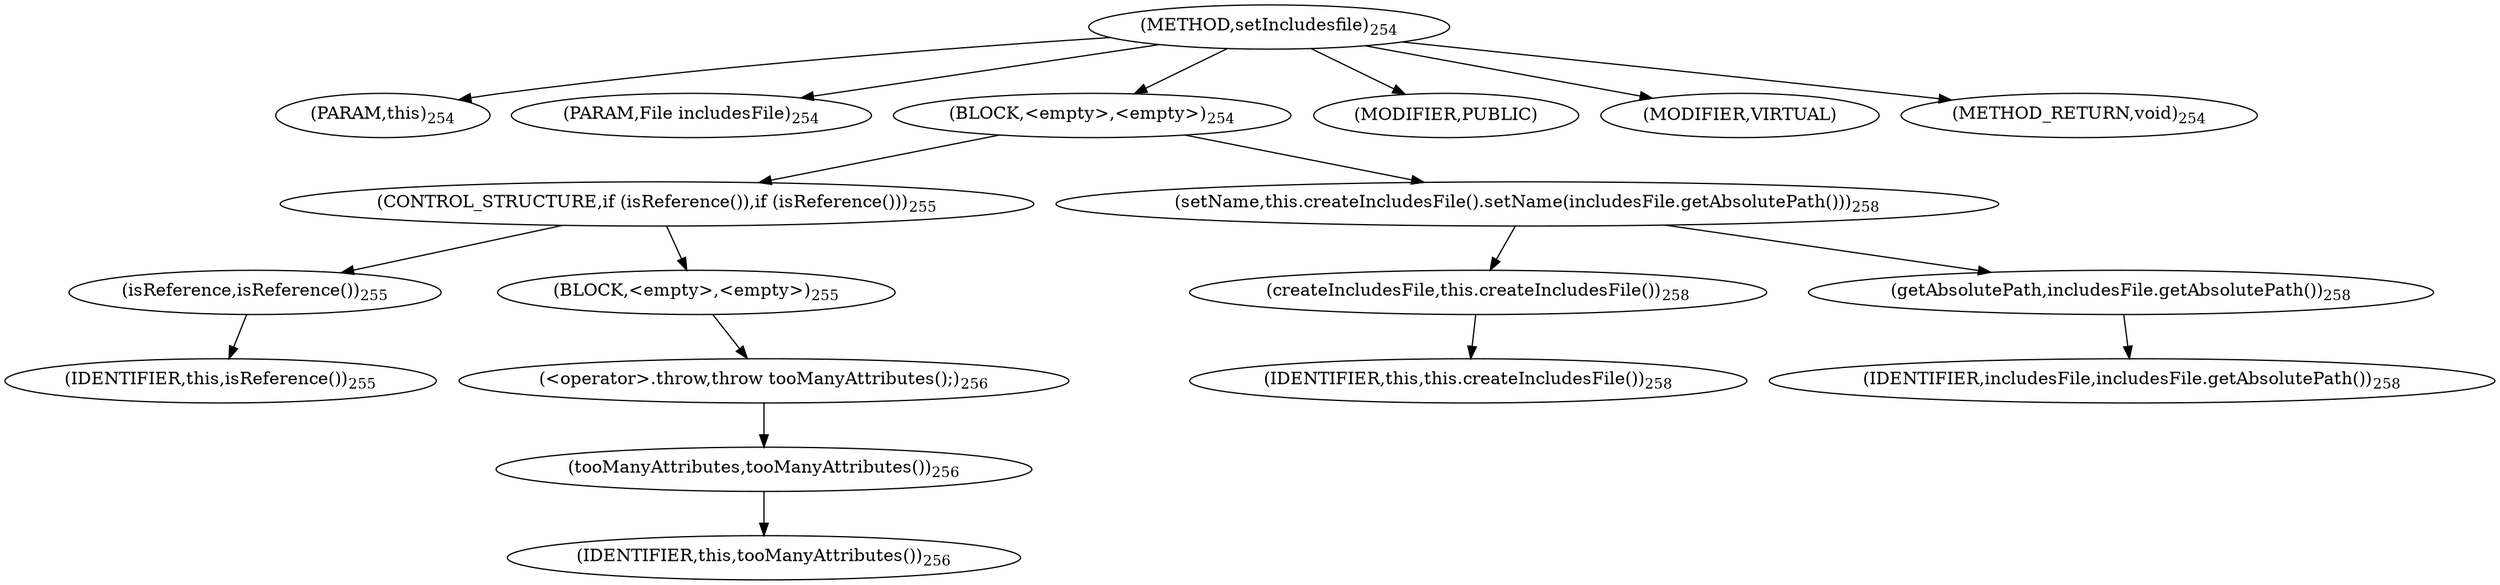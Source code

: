 digraph "setIncludesfile" {  
"528" [label = <(METHOD,setIncludesfile)<SUB>254</SUB>> ]
"63" [label = <(PARAM,this)<SUB>254</SUB>> ]
"529" [label = <(PARAM,File includesFile)<SUB>254</SUB>> ]
"530" [label = <(BLOCK,&lt;empty&gt;,&lt;empty&gt;)<SUB>254</SUB>> ]
"531" [label = <(CONTROL_STRUCTURE,if (isReference()),if (isReference()))<SUB>255</SUB>> ]
"532" [label = <(isReference,isReference())<SUB>255</SUB>> ]
"62" [label = <(IDENTIFIER,this,isReference())<SUB>255</SUB>> ]
"533" [label = <(BLOCK,&lt;empty&gt;,&lt;empty&gt;)<SUB>255</SUB>> ]
"534" [label = <(&lt;operator&gt;.throw,throw tooManyAttributes();)<SUB>256</SUB>> ]
"535" [label = <(tooManyAttributes,tooManyAttributes())<SUB>256</SUB>> ]
"64" [label = <(IDENTIFIER,this,tooManyAttributes())<SUB>256</SUB>> ]
"536" [label = <(setName,this.createIncludesFile().setName(includesFile.getAbsolutePath()))<SUB>258</SUB>> ]
"537" [label = <(createIncludesFile,this.createIncludesFile())<SUB>258</SUB>> ]
"65" [label = <(IDENTIFIER,this,this.createIncludesFile())<SUB>258</SUB>> ]
"538" [label = <(getAbsolutePath,includesFile.getAbsolutePath())<SUB>258</SUB>> ]
"539" [label = <(IDENTIFIER,includesFile,includesFile.getAbsolutePath())<SUB>258</SUB>> ]
"540" [label = <(MODIFIER,PUBLIC)> ]
"541" [label = <(MODIFIER,VIRTUAL)> ]
"542" [label = <(METHOD_RETURN,void)<SUB>254</SUB>> ]
  "528" -> "63" 
  "528" -> "529" 
  "528" -> "530" 
  "528" -> "540" 
  "528" -> "541" 
  "528" -> "542" 
  "530" -> "531" 
  "530" -> "536" 
  "531" -> "532" 
  "531" -> "533" 
  "532" -> "62" 
  "533" -> "534" 
  "534" -> "535" 
  "535" -> "64" 
  "536" -> "537" 
  "536" -> "538" 
  "537" -> "65" 
  "538" -> "539" 
}
